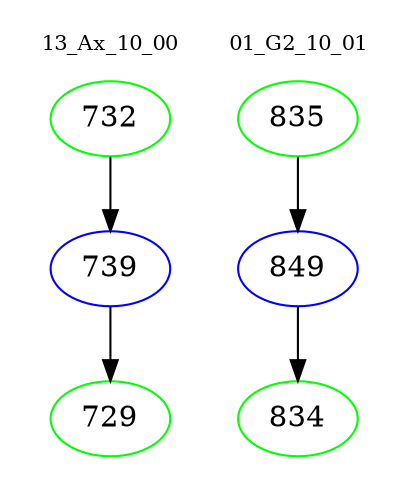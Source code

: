 digraph{
subgraph cluster_0 {
color = white
label = "13_Ax_10_00";
fontsize=10;
T0_732 [label="732", color="green"]
T0_732 -> T0_739 [color="black"]
T0_739 [label="739", color="blue"]
T0_739 -> T0_729 [color="black"]
T0_729 [label="729", color="green"]
}
subgraph cluster_1 {
color = white
label = "01_G2_10_01";
fontsize=10;
T1_835 [label="835", color="green"]
T1_835 -> T1_849 [color="black"]
T1_849 [label="849", color="blue"]
T1_849 -> T1_834 [color="black"]
T1_834 [label="834", color="green"]
}
}
